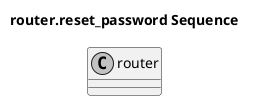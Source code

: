 @startuml

title router.reset_password Sequence

skinparam sequenceMessageAlign center
skinparam monochrome true
skinparam lifelinestrategy solid
hide footbox

class router


@enduml
